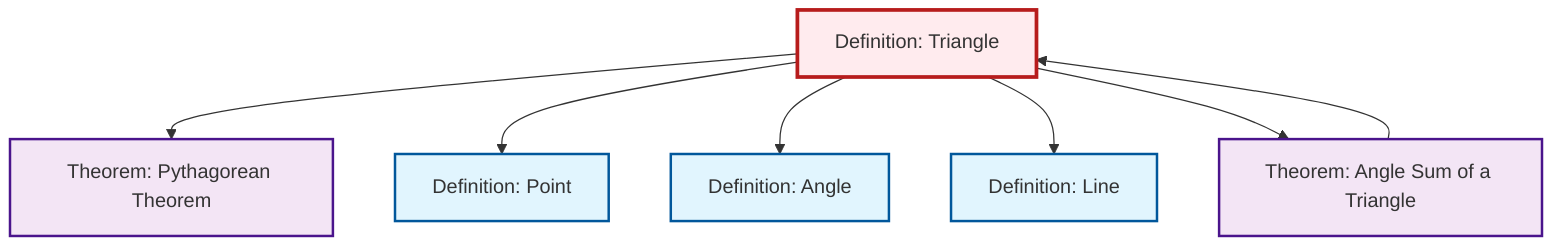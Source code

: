 graph TD
    classDef definition fill:#e1f5fe,stroke:#01579b,stroke-width:2px
    classDef theorem fill:#f3e5f5,stroke:#4a148c,stroke-width:2px
    classDef axiom fill:#fff3e0,stroke:#e65100,stroke-width:2px
    classDef example fill:#e8f5e9,stroke:#1b5e20,stroke-width:2px
    classDef current fill:#ffebee,stroke:#b71c1c,stroke-width:3px
    def-angle["Definition: Angle"]:::definition
    def-point["Definition: Point"]:::definition
    def-triangle["Definition: Triangle"]:::definition
    thm-pythagorean["Theorem: Pythagorean Theorem"]:::theorem
    def-line["Definition: Line"]:::definition
    thm-angle-sum-triangle["Theorem: Angle Sum of a Triangle"]:::theorem
    def-triangle --> thm-pythagorean
    def-triangle --> def-point
    def-triangle --> def-angle
    thm-angle-sum-triangle --> def-triangle
    def-triangle --> def-line
    def-triangle --> thm-angle-sum-triangle
    class def-triangle current